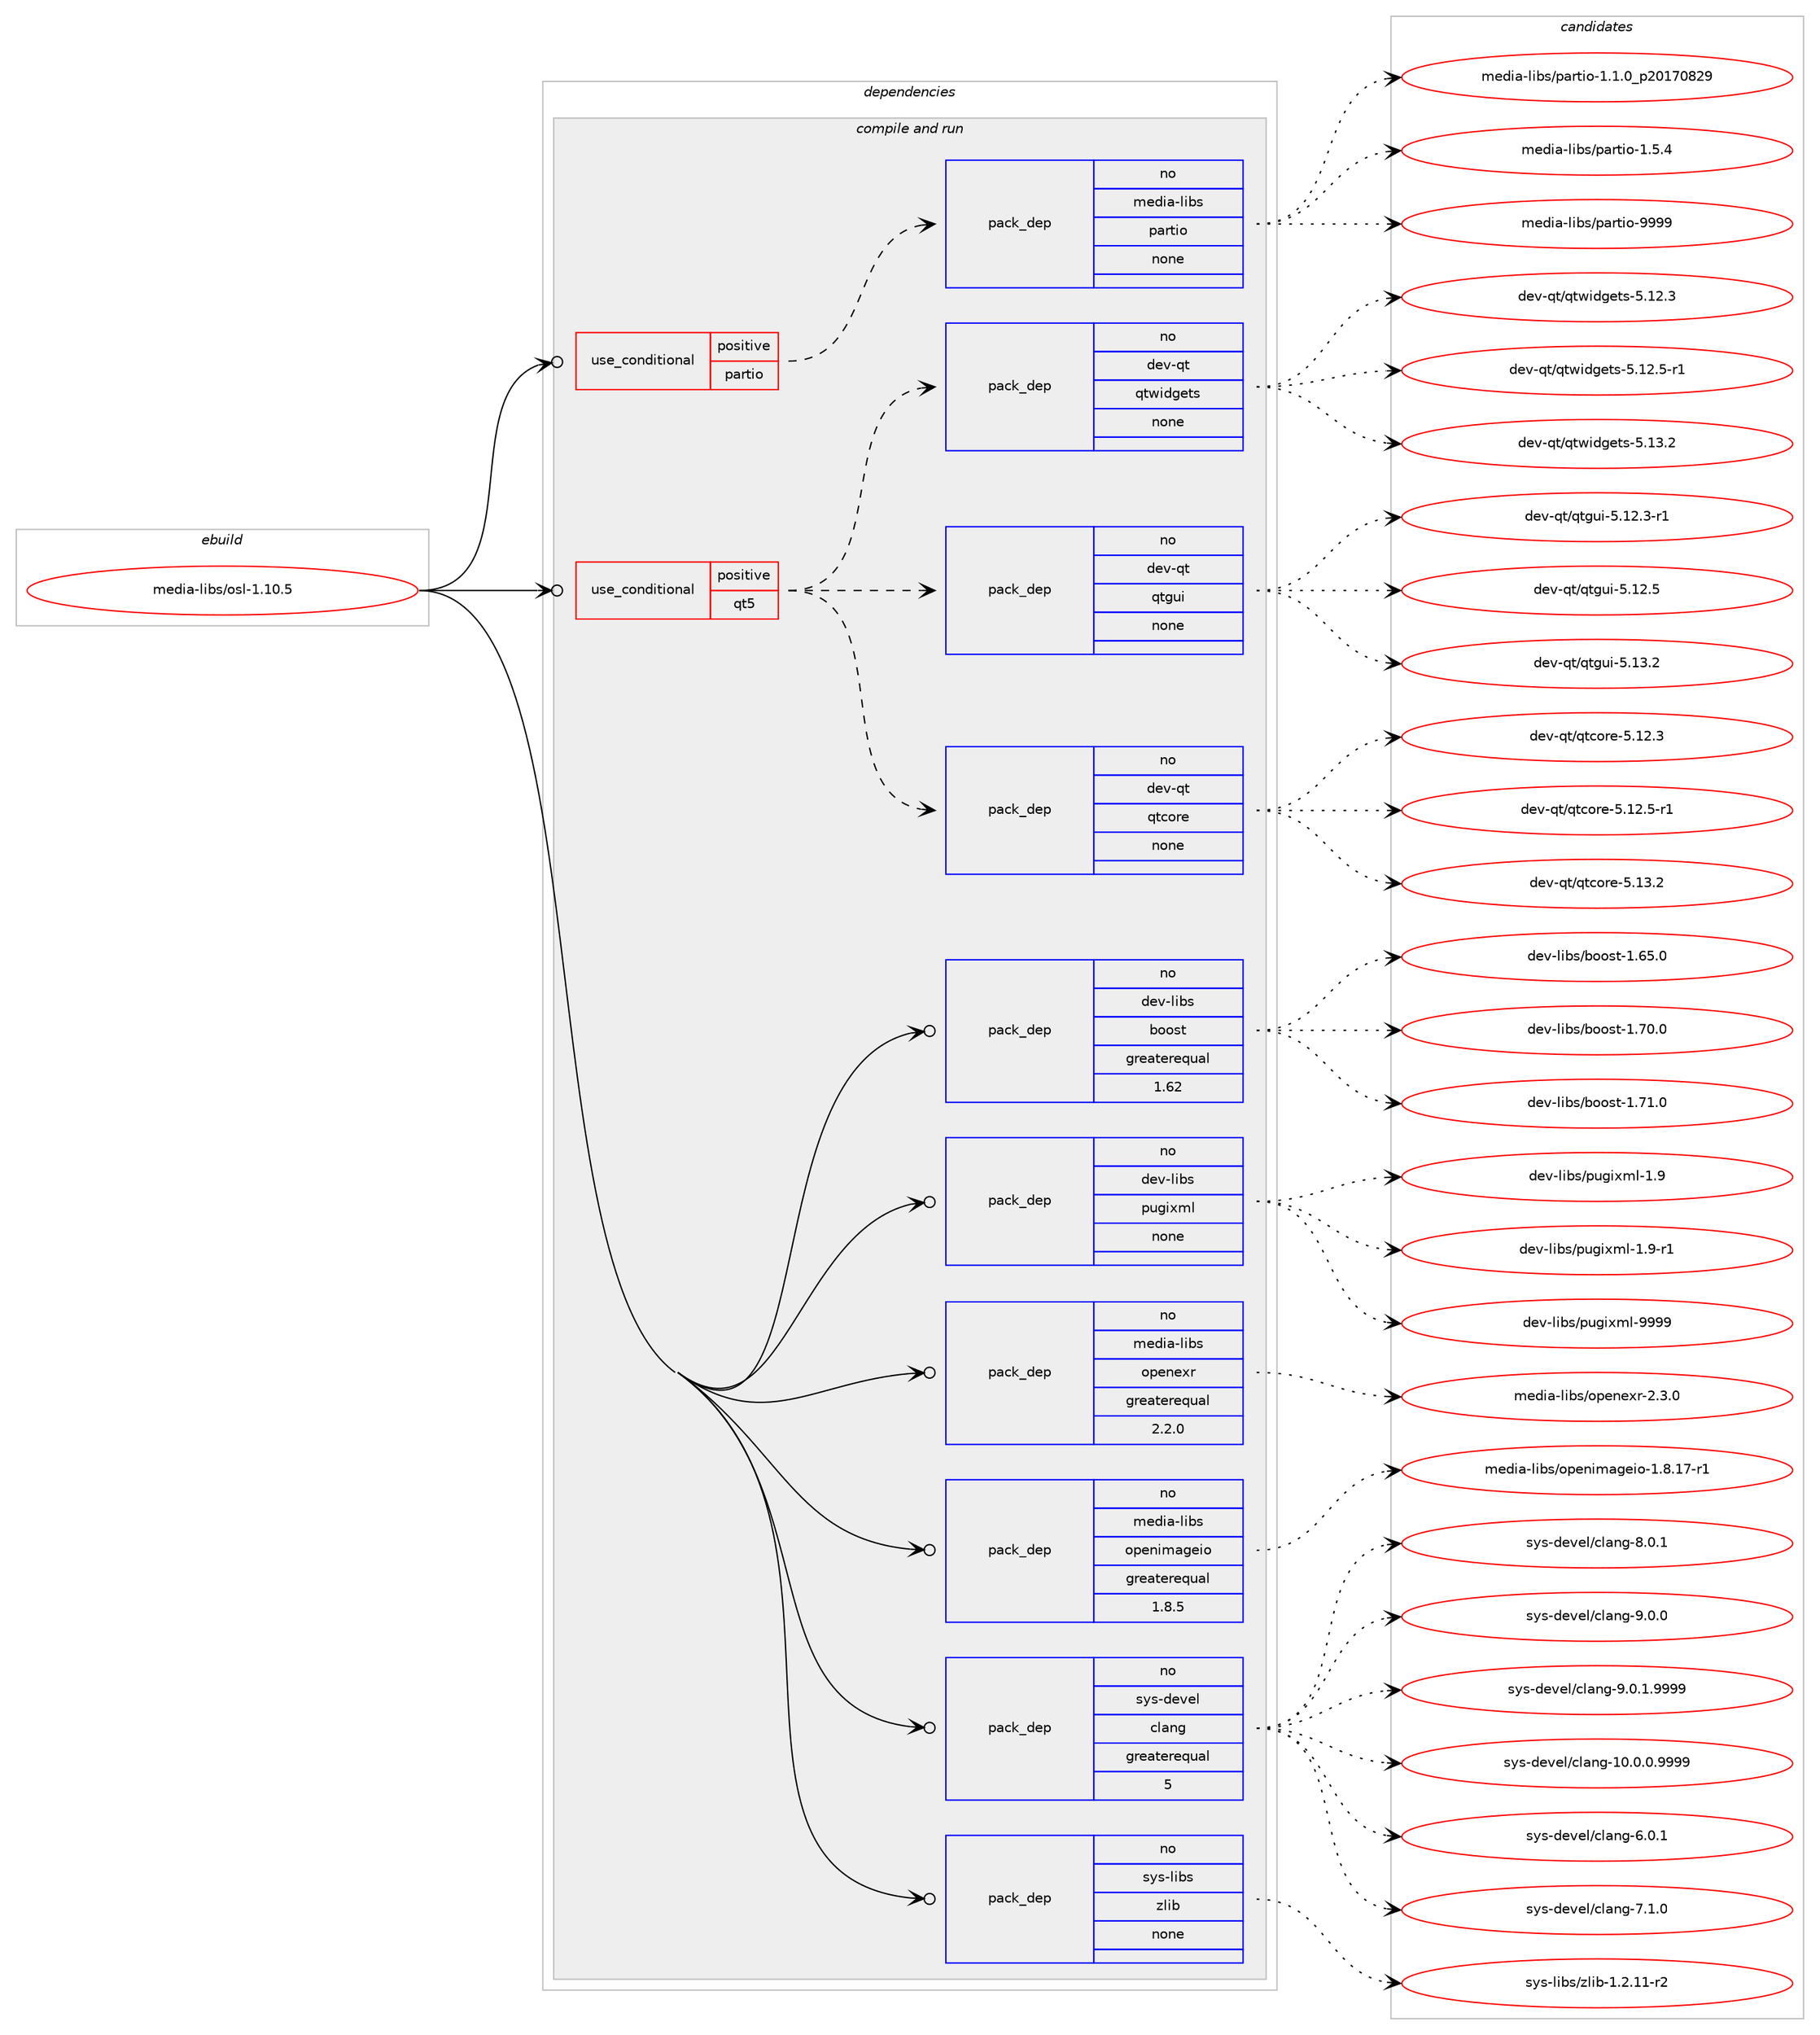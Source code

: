 digraph prolog {

# *************
# Graph options
# *************

newrank=true;
concentrate=true;
compound=true;
graph [rankdir=LR,fontname=Helvetica,fontsize=10,ranksep=1.5];#, ranksep=2.5, nodesep=0.2];
edge  [arrowhead=vee];
node  [fontname=Helvetica,fontsize=10];

# **********
# The ebuild
# **********

subgraph cluster_leftcol {
color=gray;
rank=same;
label=<<i>ebuild</i>>;
id [label="media-libs/osl-1.10.5", color=red, width=4, href="../media-libs/osl-1.10.5.svg"];
}

# ****************
# The dependencies
# ****************

subgraph cluster_midcol {
color=gray;
label=<<i>dependencies</i>>;
subgraph cluster_compile {
fillcolor="#eeeeee";
style=filled;
label=<<i>compile</i>>;
}
subgraph cluster_compileandrun {
fillcolor="#eeeeee";
style=filled;
label=<<i>compile and run</i>>;
subgraph cond192552 {
dependency790928 [label=<<TABLE BORDER="0" CELLBORDER="1" CELLSPACING="0" CELLPADDING="4"><TR><TD ROWSPAN="3" CELLPADDING="10">use_conditional</TD></TR><TR><TD>positive</TD></TR><TR><TD>partio</TD></TR></TABLE>>, shape=none, color=red];
subgraph pack584560 {
dependency790929 [label=<<TABLE BORDER="0" CELLBORDER="1" CELLSPACING="0" CELLPADDING="4" WIDTH="220"><TR><TD ROWSPAN="6" CELLPADDING="30">pack_dep</TD></TR><TR><TD WIDTH="110">no</TD></TR><TR><TD>media-libs</TD></TR><TR><TD>partio</TD></TR><TR><TD>none</TD></TR><TR><TD></TD></TR></TABLE>>, shape=none, color=blue];
}
dependency790928:e -> dependency790929:w [weight=20,style="dashed",arrowhead="vee"];
}
id:e -> dependency790928:w [weight=20,style="solid",arrowhead="odotvee"];
subgraph cond192553 {
dependency790930 [label=<<TABLE BORDER="0" CELLBORDER="1" CELLSPACING="0" CELLPADDING="4"><TR><TD ROWSPAN="3" CELLPADDING="10">use_conditional</TD></TR><TR><TD>positive</TD></TR><TR><TD>qt5</TD></TR></TABLE>>, shape=none, color=red];
subgraph pack584561 {
dependency790931 [label=<<TABLE BORDER="0" CELLBORDER="1" CELLSPACING="0" CELLPADDING="4" WIDTH="220"><TR><TD ROWSPAN="6" CELLPADDING="30">pack_dep</TD></TR><TR><TD WIDTH="110">no</TD></TR><TR><TD>dev-qt</TD></TR><TR><TD>qtcore</TD></TR><TR><TD>none</TD></TR><TR><TD></TD></TR></TABLE>>, shape=none, color=blue];
}
dependency790930:e -> dependency790931:w [weight=20,style="dashed",arrowhead="vee"];
subgraph pack584562 {
dependency790932 [label=<<TABLE BORDER="0" CELLBORDER="1" CELLSPACING="0" CELLPADDING="4" WIDTH="220"><TR><TD ROWSPAN="6" CELLPADDING="30">pack_dep</TD></TR><TR><TD WIDTH="110">no</TD></TR><TR><TD>dev-qt</TD></TR><TR><TD>qtgui</TD></TR><TR><TD>none</TD></TR><TR><TD></TD></TR></TABLE>>, shape=none, color=blue];
}
dependency790930:e -> dependency790932:w [weight=20,style="dashed",arrowhead="vee"];
subgraph pack584563 {
dependency790933 [label=<<TABLE BORDER="0" CELLBORDER="1" CELLSPACING="0" CELLPADDING="4" WIDTH="220"><TR><TD ROWSPAN="6" CELLPADDING="30">pack_dep</TD></TR><TR><TD WIDTH="110">no</TD></TR><TR><TD>dev-qt</TD></TR><TR><TD>qtwidgets</TD></TR><TR><TD>none</TD></TR><TR><TD></TD></TR></TABLE>>, shape=none, color=blue];
}
dependency790930:e -> dependency790933:w [weight=20,style="dashed",arrowhead="vee"];
}
id:e -> dependency790930:w [weight=20,style="solid",arrowhead="odotvee"];
subgraph pack584564 {
dependency790934 [label=<<TABLE BORDER="0" CELLBORDER="1" CELLSPACING="0" CELLPADDING="4" WIDTH="220"><TR><TD ROWSPAN="6" CELLPADDING="30">pack_dep</TD></TR><TR><TD WIDTH="110">no</TD></TR><TR><TD>dev-libs</TD></TR><TR><TD>boost</TD></TR><TR><TD>greaterequal</TD></TR><TR><TD>1.62</TD></TR></TABLE>>, shape=none, color=blue];
}
id:e -> dependency790934:w [weight=20,style="solid",arrowhead="odotvee"];
subgraph pack584565 {
dependency790935 [label=<<TABLE BORDER="0" CELLBORDER="1" CELLSPACING="0" CELLPADDING="4" WIDTH="220"><TR><TD ROWSPAN="6" CELLPADDING="30">pack_dep</TD></TR><TR><TD WIDTH="110">no</TD></TR><TR><TD>dev-libs</TD></TR><TR><TD>pugixml</TD></TR><TR><TD>none</TD></TR><TR><TD></TD></TR></TABLE>>, shape=none, color=blue];
}
id:e -> dependency790935:w [weight=20,style="solid",arrowhead="odotvee"];
subgraph pack584566 {
dependency790936 [label=<<TABLE BORDER="0" CELLBORDER="1" CELLSPACING="0" CELLPADDING="4" WIDTH="220"><TR><TD ROWSPAN="6" CELLPADDING="30">pack_dep</TD></TR><TR><TD WIDTH="110">no</TD></TR><TR><TD>media-libs</TD></TR><TR><TD>openexr</TD></TR><TR><TD>greaterequal</TD></TR><TR><TD>2.2.0</TD></TR></TABLE>>, shape=none, color=blue];
}
id:e -> dependency790936:w [weight=20,style="solid",arrowhead="odotvee"];
subgraph pack584567 {
dependency790937 [label=<<TABLE BORDER="0" CELLBORDER="1" CELLSPACING="0" CELLPADDING="4" WIDTH="220"><TR><TD ROWSPAN="6" CELLPADDING="30">pack_dep</TD></TR><TR><TD WIDTH="110">no</TD></TR><TR><TD>media-libs</TD></TR><TR><TD>openimageio</TD></TR><TR><TD>greaterequal</TD></TR><TR><TD>1.8.5</TD></TR></TABLE>>, shape=none, color=blue];
}
id:e -> dependency790937:w [weight=20,style="solid",arrowhead="odotvee"];
subgraph pack584568 {
dependency790938 [label=<<TABLE BORDER="0" CELLBORDER="1" CELLSPACING="0" CELLPADDING="4" WIDTH="220"><TR><TD ROWSPAN="6" CELLPADDING="30">pack_dep</TD></TR><TR><TD WIDTH="110">no</TD></TR><TR><TD>sys-devel</TD></TR><TR><TD>clang</TD></TR><TR><TD>greaterequal</TD></TR><TR><TD>5</TD></TR></TABLE>>, shape=none, color=blue];
}
id:e -> dependency790938:w [weight=20,style="solid",arrowhead="odotvee"];
subgraph pack584569 {
dependency790939 [label=<<TABLE BORDER="0" CELLBORDER="1" CELLSPACING="0" CELLPADDING="4" WIDTH="220"><TR><TD ROWSPAN="6" CELLPADDING="30">pack_dep</TD></TR><TR><TD WIDTH="110">no</TD></TR><TR><TD>sys-libs</TD></TR><TR><TD>zlib</TD></TR><TR><TD>none</TD></TR><TR><TD></TD></TR></TABLE>>, shape=none, color=blue];
}
id:e -> dependency790939:w [weight=20,style="solid",arrowhead="odotvee"];
}
subgraph cluster_run {
fillcolor="#eeeeee";
style=filled;
label=<<i>run</i>>;
}
}

# **************
# The candidates
# **************

subgraph cluster_choices {
rank=same;
color=gray;
label=<<i>candidates</i>>;

subgraph choice584560 {
color=black;
nodesep=1;
choice1091011001059745108105981154711297114116105111454946494648951125048495548565057 [label="media-libs/partio-1.1.0_p20170829", color=red, width=4,href="../media-libs/partio-1.1.0_p20170829.svg"];
choice1091011001059745108105981154711297114116105111454946534652 [label="media-libs/partio-1.5.4", color=red, width=4,href="../media-libs/partio-1.5.4.svg"];
choice10910110010597451081059811547112971141161051114557575757 [label="media-libs/partio-9999", color=red, width=4,href="../media-libs/partio-9999.svg"];
dependency790929:e -> choice1091011001059745108105981154711297114116105111454946494648951125048495548565057:w [style=dotted,weight="100"];
dependency790929:e -> choice1091011001059745108105981154711297114116105111454946534652:w [style=dotted,weight="100"];
dependency790929:e -> choice10910110010597451081059811547112971141161051114557575757:w [style=dotted,weight="100"];
}
subgraph choice584561 {
color=black;
nodesep=1;
choice10010111845113116471131169911111410145534649504651 [label="dev-qt/qtcore-5.12.3", color=red, width=4,href="../dev-qt/qtcore-5.12.3.svg"];
choice100101118451131164711311699111114101455346495046534511449 [label="dev-qt/qtcore-5.12.5-r1", color=red, width=4,href="../dev-qt/qtcore-5.12.5-r1.svg"];
choice10010111845113116471131169911111410145534649514650 [label="dev-qt/qtcore-5.13.2", color=red, width=4,href="../dev-qt/qtcore-5.13.2.svg"];
dependency790931:e -> choice10010111845113116471131169911111410145534649504651:w [style=dotted,weight="100"];
dependency790931:e -> choice100101118451131164711311699111114101455346495046534511449:w [style=dotted,weight="100"];
dependency790931:e -> choice10010111845113116471131169911111410145534649514650:w [style=dotted,weight="100"];
}
subgraph choice584562 {
color=black;
nodesep=1;
choice1001011184511311647113116103117105455346495046514511449 [label="dev-qt/qtgui-5.12.3-r1", color=red, width=4,href="../dev-qt/qtgui-5.12.3-r1.svg"];
choice100101118451131164711311610311710545534649504653 [label="dev-qt/qtgui-5.12.5", color=red, width=4,href="../dev-qt/qtgui-5.12.5.svg"];
choice100101118451131164711311610311710545534649514650 [label="dev-qt/qtgui-5.13.2", color=red, width=4,href="../dev-qt/qtgui-5.13.2.svg"];
dependency790932:e -> choice1001011184511311647113116103117105455346495046514511449:w [style=dotted,weight="100"];
dependency790932:e -> choice100101118451131164711311610311710545534649504653:w [style=dotted,weight="100"];
dependency790932:e -> choice100101118451131164711311610311710545534649514650:w [style=dotted,weight="100"];
}
subgraph choice584563 {
color=black;
nodesep=1;
choice100101118451131164711311611910510010310111611545534649504651 [label="dev-qt/qtwidgets-5.12.3", color=red, width=4,href="../dev-qt/qtwidgets-5.12.3.svg"];
choice1001011184511311647113116119105100103101116115455346495046534511449 [label="dev-qt/qtwidgets-5.12.5-r1", color=red, width=4,href="../dev-qt/qtwidgets-5.12.5-r1.svg"];
choice100101118451131164711311611910510010310111611545534649514650 [label="dev-qt/qtwidgets-5.13.2", color=red, width=4,href="../dev-qt/qtwidgets-5.13.2.svg"];
dependency790933:e -> choice100101118451131164711311611910510010310111611545534649504651:w [style=dotted,weight="100"];
dependency790933:e -> choice1001011184511311647113116119105100103101116115455346495046534511449:w [style=dotted,weight="100"];
dependency790933:e -> choice100101118451131164711311611910510010310111611545534649514650:w [style=dotted,weight="100"];
}
subgraph choice584564 {
color=black;
nodesep=1;
choice1001011184510810598115479811111111511645494654534648 [label="dev-libs/boost-1.65.0", color=red, width=4,href="../dev-libs/boost-1.65.0.svg"];
choice1001011184510810598115479811111111511645494655484648 [label="dev-libs/boost-1.70.0", color=red, width=4,href="../dev-libs/boost-1.70.0.svg"];
choice1001011184510810598115479811111111511645494655494648 [label="dev-libs/boost-1.71.0", color=red, width=4,href="../dev-libs/boost-1.71.0.svg"];
dependency790934:e -> choice1001011184510810598115479811111111511645494654534648:w [style=dotted,weight="100"];
dependency790934:e -> choice1001011184510810598115479811111111511645494655484648:w [style=dotted,weight="100"];
dependency790934:e -> choice1001011184510810598115479811111111511645494655494648:w [style=dotted,weight="100"];
}
subgraph choice584565 {
color=black;
nodesep=1;
choice10010111845108105981154711211710310512010910845494657 [label="dev-libs/pugixml-1.9", color=red, width=4,href="../dev-libs/pugixml-1.9.svg"];
choice100101118451081059811547112117103105120109108454946574511449 [label="dev-libs/pugixml-1.9-r1", color=red, width=4,href="../dev-libs/pugixml-1.9-r1.svg"];
choice1001011184510810598115471121171031051201091084557575757 [label="dev-libs/pugixml-9999", color=red, width=4,href="../dev-libs/pugixml-9999.svg"];
dependency790935:e -> choice10010111845108105981154711211710310512010910845494657:w [style=dotted,weight="100"];
dependency790935:e -> choice100101118451081059811547112117103105120109108454946574511449:w [style=dotted,weight="100"];
dependency790935:e -> choice1001011184510810598115471121171031051201091084557575757:w [style=dotted,weight="100"];
}
subgraph choice584566 {
color=black;
nodesep=1;
choice10910110010597451081059811547111112101110101120114455046514648 [label="media-libs/openexr-2.3.0", color=red, width=4,href="../media-libs/openexr-2.3.0.svg"];
dependency790936:e -> choice10910110010597451081059811547111112101110101120114455046514648:w [style=dotted,weight="100"];
}
subgraph choice584567 {
color=black;
nodesep=1;
choice1091011001059745108105981154711111210111010510997103101105111454946564649554511449 [label="media-libs/openimageio-1.8.17-r1", color=red, width=4,href="../media-libs/openimageio-1.8.17-r1.svg"];
dependency790937:e -> choice1091011001059745108105981154711111210111010510997103101105111454946564649554511449:w [style=dotted,weight="100"];
}
subgraph choice584568 {
color=black;
nodesep=1;
choice11512111545100101118101108479910897110103454948464846484657575757 [label="sys-devel/clang-10.0.0.9999", color=red, width=4,href="../sys-devel/clang-10.0.0.9999.svg"];
choice11512111545100101118101108479910897110103455446484649 [label="sys-devel/clang-6.0.1", color=red, width=4,href="../sys-devel/clang-6.0.1.svg"];
choice11512111545100101118101108479910897110103455546494648 [label="sys-devel/clang-7.1.0", color=red, width=4,href="../sys-devel/clang-7.1.0.svg"];
choice11512111545100101118101108479910897110103455646484649 [label="sys-devel/clang-8.0.1", color=red, width=4,href="../sys-devel/clang-8.0.1.svg"];
choice11512111545100101118101108479910897110103455746484648 [label="sys-devel/clang-9.0.0", color=red, width=4,href="../sys-devel/clang-9.0.0.svg"];
choice115121115451001011181011084799108971101034557464846494657575757 [label="sys-devel/clang-9.0.1.9999", color=red, width=4,href="../sys-devel/clang-9.0.1.9999.svg"];
dependency790938:e -> choice11512111545100101118101108479910897110103454948464846484657575757:w [style=dotted,weight="100"];
dependency790938:e -> choice11512111545100101118101108479910897110103455446484649:w [style=dotted,weight="100"];
dependency790938:e -> choice11512111545100101118101108479910897110103455546494648:w [style=dotted,weight="100"];
dependency790938:e -> choice11512111545100101118101108479910897110103455646484649:w [style=dotted,weight="100"];
dependency790938:e -> choice11512111545100101118101108479910897110103455746484648:w [style=dotted,weight="100"];
dependency790938:e -> choice115121115451001011181011084799108971101034557464846494657575757:w [style=dotted,weight="100"];
}
subgraph choice584569 {
color=black;
nodesep=1;
choice11512111545108105981154712210810598454946504649494511450 [label="sys-libs/zlib-1.2.11-r2", color=red, width=4,href="../sys-libs/zlib-1.2.11-r2.svg"];
dependency790939:e -> choice11512111545108105981154712210810598454946504649494511450:w [style=dotted,weight="100"];
}
}

}
